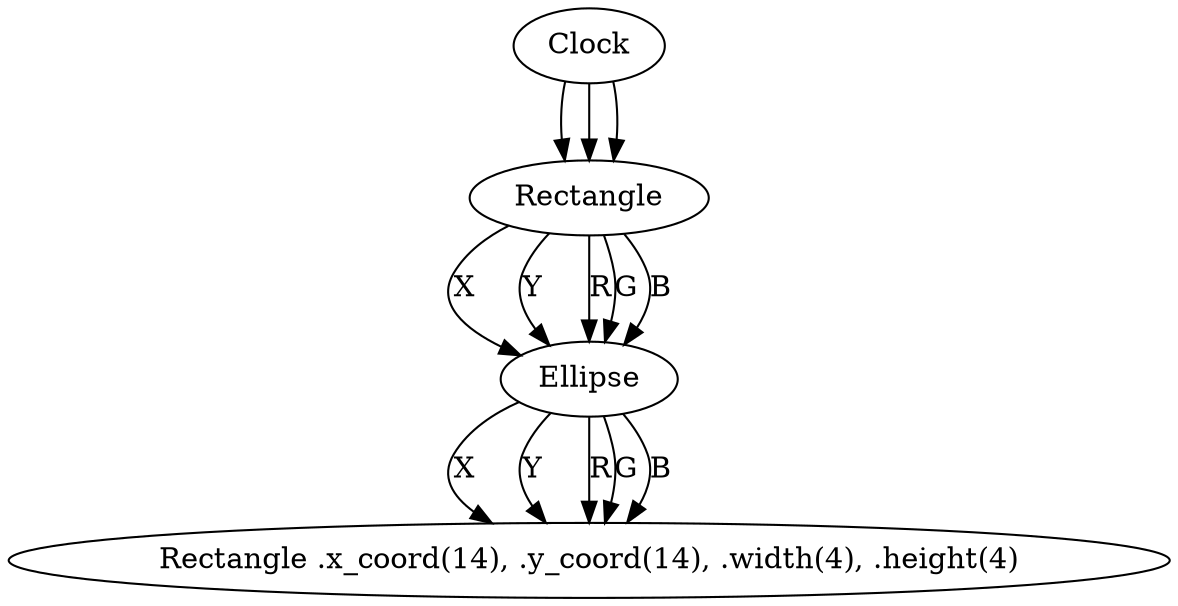  digraph Circuit {
      Shape0 [label="Rectangle"];
      Shape1 [label="Ellipse"];
      Shape2 [label="Rectangle .x_coord(14), .y_coord(14), .width(4), .height(4)"];
 
      Clock -> Shape0:Clock;
      Clock -> Shape0:Clock;
      Clock -> Shape0:Clock;
 
      Shape0:OutputX -> Shape1:InputX [label="X"];
      Shape0:OutputY -> Shape1:InputY [label="Y"];
      Shape0:OutputR -> Shape1:InputR [label="R"];
      Shape0:OutputG -> Shape1:InputG [label="G"];
      Shape0:OutputB -> Shape1:InputB [label="B"];
 
      Shape1:OutputX -> Shape2:InputX [label="X"];
      Shape1:OutputY -> Shape2:InputY [label="Y"];
      Shape1:OutputR -> Shape2:InputR [label="R"];
      Shape1:OutputG -> Shape2:InputG [label="G"];
      Shape1:OutputB -> Shape2:InputB [label="B"];

}
